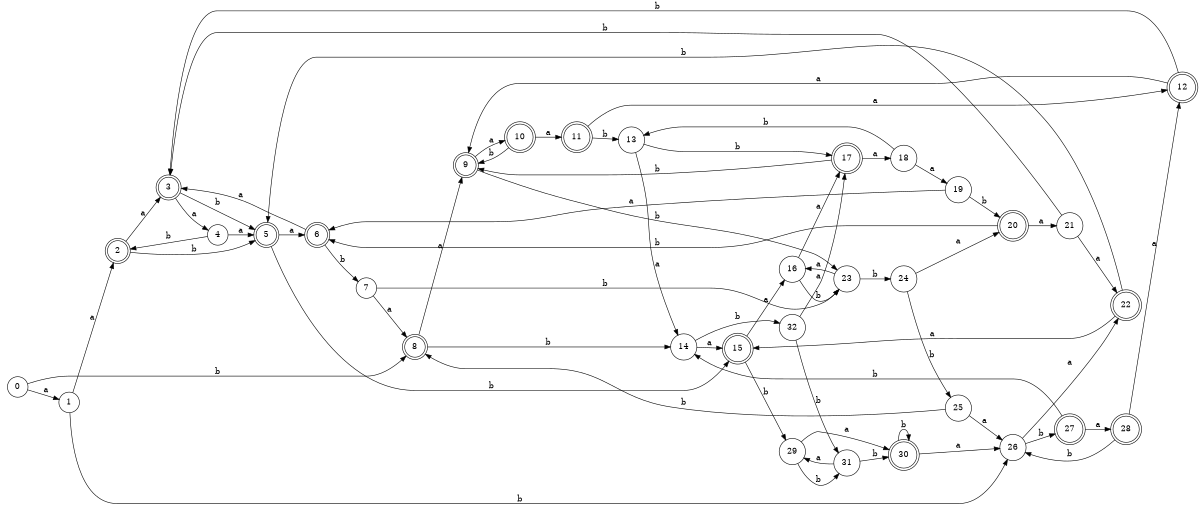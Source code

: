 digraph n27_7 {
__start0 [label="" shape="none"];

rankdir=LR;
size="8,5";

s0 [style="filled", color="black", fillcolor="white" shape="circle", label="0"];
s1 [style="filled", color="black", fillcolor="white" shape="circle", label="1"];
s2 [style="rounded,filled", color="black", fillcolor="white" shape="doublecircle", label="2"];
s3 [style="rounded,filled", color="black", fillcolor="white" shape="doublecircle", label="3"];
s4 [style="filled", color="black", fillcolor="white" shape="circle", label="4"];
s5 [style="rounded,filled", color="black", fillcolor="white" shape="doublecircle", label="5"];
s6 [style="rounded,filled", color="black", fillcolor="white" shape="doublecircle", label="6"];
s7 [style="filled", color="black", fillcolor="white" shape="circle", label="7"];
s8 [style="rounded,filled", color="black", fillcolor="white" shape="doublecircle", label="8"];
s9 [style="rounded,filled", color="black", fillcolor="white" shape="doublecircle", label="9"];
s10 [style="rounded,filled", color="black", fillcolor="white" shape="doublecircle", label="10"];
s11 [style="rounded,filled", color="black", fillcolor="white" shape="doublecircle", label="11"];
s12 [style="rounded,filled", color="black", fillcolor="white" shape="doublecircle", label="12"];
s13 [style="filled", color="black", fillcolor="white" shape="circle", label="13"];
s14 [style="filled", color="black", fillcolor="white" shape="circle", label="14"];
s15 [style="rounded,filled", color="black", fillcolor="white" shape="doublecircle", label="15"];
s16 [style="filled", color="black", fillcolor="white" shape="circle", label="16"];
s17 [style="rounded,filled", color="black", fillcolor="white" shape="doublecircle", label="17"];
s18 [style="filled", color="black", fillcolor="white" shape="circle", label="18"];
s19 [style="filled", color="black", fillcolor="white" shape="circle", label="19"];
s20 [style="rounded,filled", color="black", fillcolor="white" shape="doublecircle", label="20"];
s21 [style="filled", color="black", fillcolor="white" shape="circle", label="21"];
s22 [style="rounded,filled", color="black", fillcolor="white" shape="doublecircle", label="22"];
s23 [style="filled", color="black", fillcolor="white" shape="circle", label="23"];
s24 [style="filled", color="black", fillcolor="white" shape="circle", label="24"];
s25 [style="filled", color="black", fillcolor="white" shape="circle", label="25"];
s26 [style="filled", color="black", fillcolor="white" shape="circle", label="26"];
s27 [style="rounded,filled", color="black", fillcolor="white" shape="doublecircle", label="27"];
s28 [style="rounded,filled", color="black", fillcolor="white" shape="doublecircle", label="28"];
s29 [style="filled", color="black", fillcolor="white" shape="circle", label="29"];
s30 [style="rounded,filled", color="black", fillcolor="white" shape="doublecircle", label="30"];
s31 [style="filled", color="black", fillcolor="white" shape="circle", label="31"];
s32 [style="filled", color="black", fillcolor="white" shape="circle", label="32"];
s0 -> s1 [label="a"];
s0 -> s8 [label="b"];
s1 -> s2 [label="a"];
s1 -> s26 [label="b"];
s2 -> s3 [label="a"];
s2 -> s5 [label="b"];
s3 -> s4 [label="a"];
s3 -> s5 [label="b"];
s4 -> s5 [label="a"];
s4 -> s2 [label="b"];
s5 -> s6 [label="a"];
s5 -> s15 [label="b"];
s6 -> s3 [label="a"];
s6 -> s7 [label="b"];
s7 -> s8 [label="a"];
s7 -> s23 [label="b"];
s8 -> s9 [label="a"];
s8 -> s14 [label="b"];
s9 -> s10 [label="a"];
s9 -> s23 [label="b"];
s10 -> s11 [label="a"];
s10 -> s9 [label="b"];
s11 -> s12 [label="a"];
s11 -> s13 [label="b"];
s12 -> s9 [label="a"];
s12 -> s3 [label="b"];
s13 -> s14 [label="a"];
s13 -> s17 [label="b"];
s14 -> s15 [label="a"];
s14 -> s32 [label="b"];
s15 -> s16 [label="a"];
s15 -> s29 [label="b"];
s16 -> s17 [label="a"];
s16 -> s23 [label="b"];
s17 -> s18 [label="a"];
s17 -> s9 [label="b"];
s18 -> s19 [label="a"];
s18 -> s13 [label="b"];
s19 -> s6 [label="a"];
s19 -> s20 [label="b"];
s20 -> s21 [label="a"];
s20 -> s6 [label="b"];
s21 -> s22 [label="a"];
s21 -> s3 [label="b"];
s22 -> s15 [label="a"];
s22 -> s5 [label="b"];
s23 -> s16 [label="a"];
s23 -> s24 [label="b"];
s24 -> s20 [label="a"];
s24 -> s25 [label="b"];
s25 -> s26 [label="a"];
s25 -> s8 [label="b"];
s26 -> s22 [label="a"];
s26 -> s27 [label="b"];
s27 -> s28 [label="a"];
s27 -> s14 [label="b"];
s28 -> s12 [label="a"];
s28 -> s26 [label="b"];
s29 -> s30 [label="a"];
s29 -> s31 [label="b"];
s30 -> s26 [label="a"];
s30 -> s30 [label="b"];
s31 -> s29 [label="a"];
s31 -> s30 [label="b"];
s32 -> s17 [label="a"];
s32 -> s31 [label="b"];

}